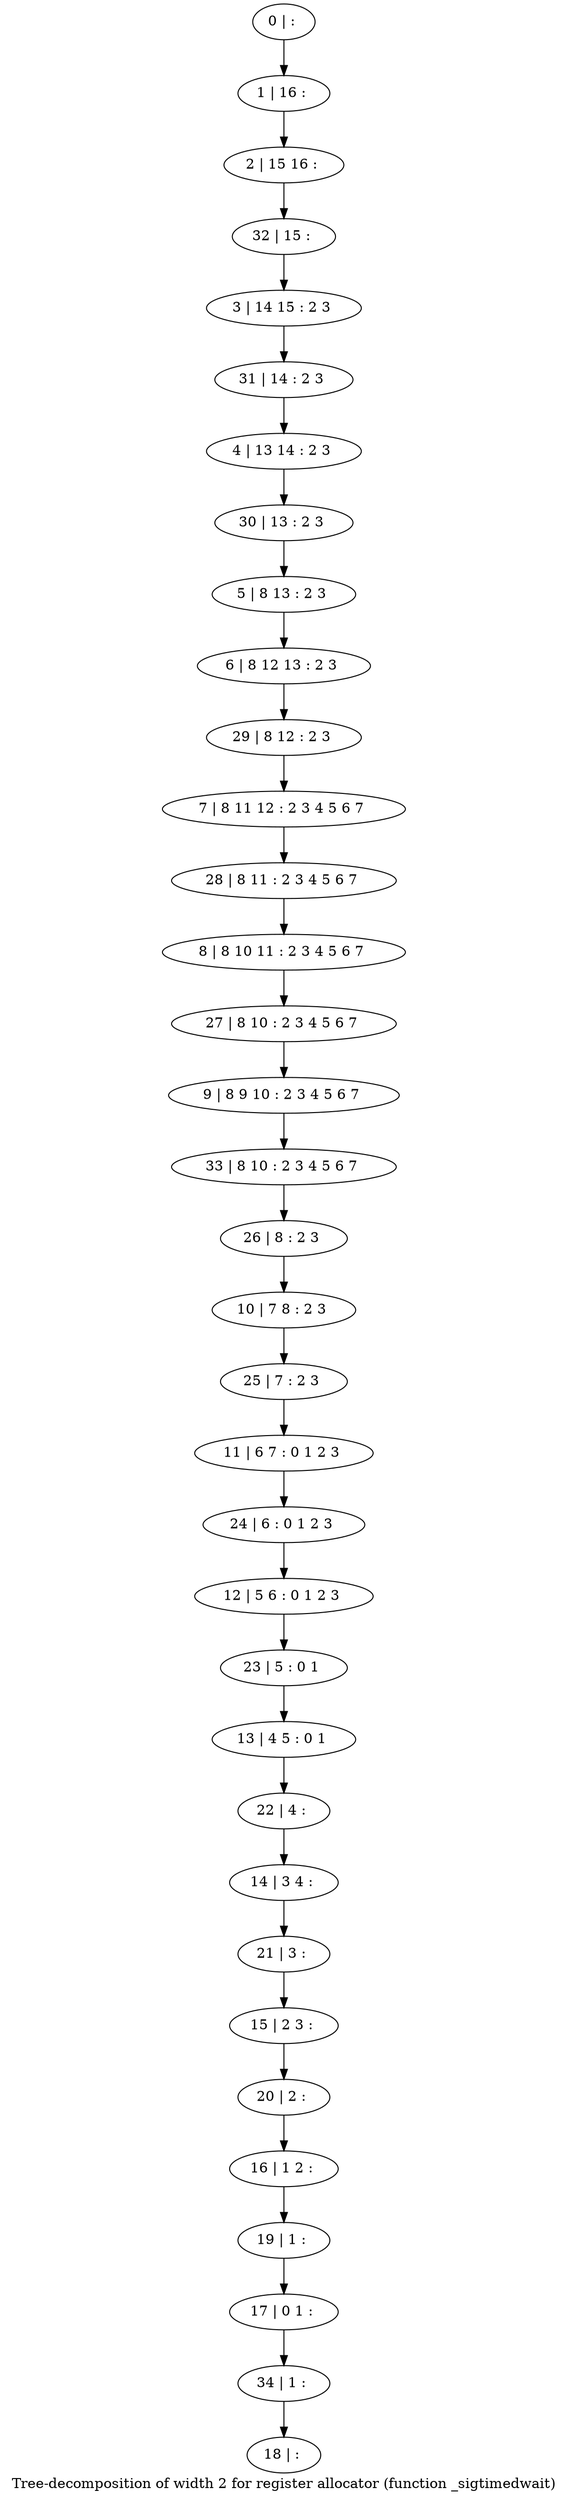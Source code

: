 digraph G {
graph [label="Tree-decomposition of width 2 for register allocator (function _sigtimedwait)"]
0[label="0 | : "];
1[label="1 | 16 : "];
2[label="2 | 15 16 : "];
3[label="3 | 14 15 : 2 3 "];
4[label="4 | 13 14 : 2 3 "];
5[label="5 | 8 13 : 2 3 "];
6[label="6 | 8 12 13 : 2 3 "];
7[label="7 | 8 11 12 : 2 3 4 5 6 7 "];
8[label="8 | 8 10 11 : 2 3 4 5 6 7 "];
9[label="9 | 8 9 10 : 2 3 4 5 6 7 "];
10[label="10 | 7 8 : 2 3 "];
11[label="11 | 6 7 : 0 1 2 3 "];
12[label="12 | 5 6 : 0 1 2 3 "];
13[label="13 | 4 5 : 0 1 "];
14[label="14 | 3 4 : "];
15[label="15 | 2 3 : "];
16[label="16 | 1 2 : "];
17[label="17 | 0 1 : "];
18[label="18 | : "];
19[label="19 | 1 : "];
20[label="20 | 2 : "];
21[label="21 | 3 : "];
22[label="22 | 4 : "];
23[label="23 | 5 : 0 1 "];
24[label="24 | 6 : 0 1 2 3 "];
25[label="25 | 7 : 2 3 "];
26[label="26 | 8 : 2 3 "];
27[label="27 | 8 10 : 2 3 4 5 6 7 "];
28[label="28 | 8 11 : 2 3 4 5 6 7 "];
29[label="29 | 8 12 : 2 3 "];
30[label="30 | 13 : 2 3 "];
31[label="31 | 14 : 2 3 "];
32[label="32 | 15 : "];
33[label="33 | 8 10 : 2 3 4 5 6 7 "];
34[label="34 | 1 : "];
0->1 ;
1->2 ;
5->6 ;
19->17 ;
16->19 ;
20->16 ;
15->20 ;
21->15 ;
14->21 ;
22->14 ;
13->22 ;
23->13 ;
12->23 ;
24->12 ;
11->24 ;
25->11 ;
10->25 ;
26->10 ;
27->9 ;
8->27 ;
28->8 ;
7->28 ;
29->7 ;
6->29 ;
30->5 ;
4->30 ;
31->4 ;
3->31 ;
32->3 ;
2->32 ;
33->26 ;
9->33 ;
34->18 ;
17->34 ;
}
